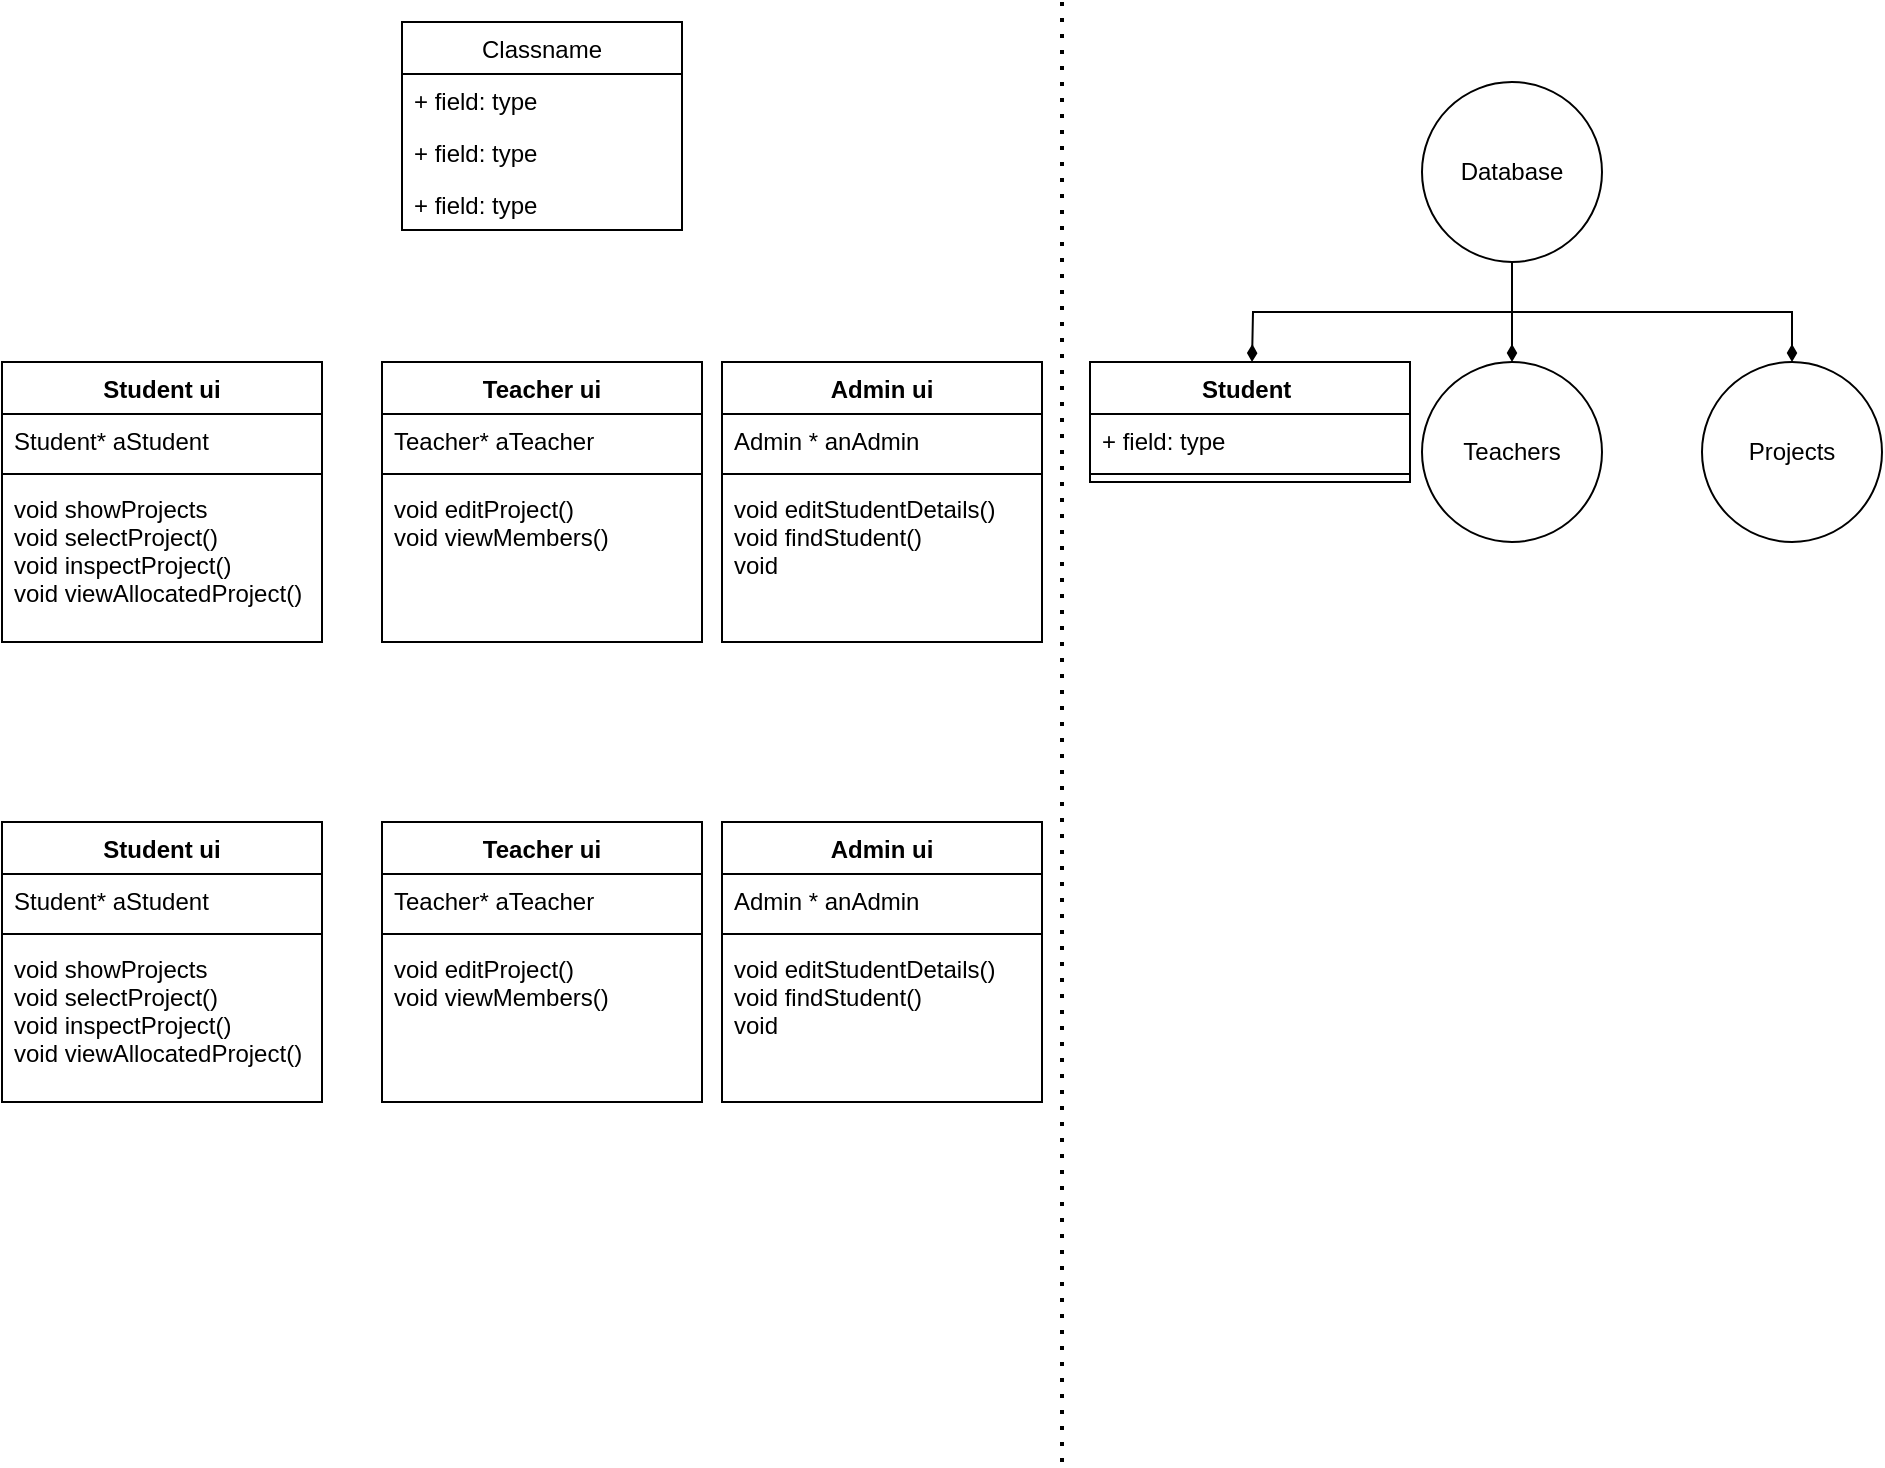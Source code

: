 <mxfile version="20.8.21" type="device"><diagram name="Page-1" id="2kKfXOonwc2UUbp3zuUh"><mxGraphModel dx="2261" dy="796" grid="1" gridSize="10" guides="1" tooltips="1" connect="1" arrows="1" fold="1" page="1" pageScale="1" pageWidth="827" pageHeight="1169" math="0" shadow="0"><root><mxCell id="0"/><mxCell id="1" parent="0"/><mxCell id="gY4Zzhv0Fi-jnLD5Jdes-37" style="edgeStyle=orthogonalEdgeStyle;rounded=0;orthogonalLoop=1;jettySize=auto;html=1;exitX=0.5;exitY=1;exitDx=0;exitDy=0;entryX=0.5;entryY=1;entryDx=0;entryDy=0;endArrow=diamondThin;endFill=1;endSize=12;" parent="1" target="gY4Zzhv0Fi-jnLD5Jdes-34" edge="1"><mxGeometry relative="1" as="geometry"><Array as="points"><mxPoint x="540" y="750"/><mxPoint x="190" y="750"/></Array><mxPoint x="540" y="550" as="sourcePoint"/></mxGeometry></mxCell><mxCell id="j2PaALO1Gbyi4h6pqhbA-13" style="edgeStyle=orthogonalEdgeStyle;rounded=0;orthogonalLoop=1;jettySize=auto;html=1;exitX=0.5;exitY=1;exitDx=0;exitDy=0;endArrow=diamondThin;endFill=1;" edge="1" parent="1" source="j2PaALO1Gbyi4h6pqhbA-10"><mxGeometry relative="1" as="geometry"><mxPoint x="495" y="190" as="targetPoint"/></mxGeometry></mxCell><mxCell id="j2PaALO1Gbyi4h6pqhbA-16" style="edgeStyle=orthogonalEdgeStyle;rounded=0;orthogonalLoop=1;jettySize=auto;html=1;exitX=0.5;exitY=1;exitDx=0;exitDy=0;entryX=0.5;entryY=0;entryDx=0;entryDy=0;endArrow=diamondThin;endFill=1;" edge="1" parent="1" source="j2PaALO1Gbyi4h6pqhbA-10" target="j2PaALO1Gbyi4h6pqhbA-14"><mxGeometry relative="1" as="geometry"/></mxCell><mxCell id="j2PaALO1Gbyi4h6pqhbA-17" style="edgeStyle=orthogonalEdgeStyle;rounded=0;orthogonalLoop=1;jettySize=auto;html=1;exitX=0.5;exitY=1;exitDx=0;exitDy=0;entryX=0.5;entryY=0;entryDx=0;entryDy=0;endArrow=diamondThin;endFill=1;" edge="1" parent="1" source="j2PaALO1Gbyi4h6pqhbA-10" target="j2PaALO1Gbyi4h6pqhbA-15"><mxGeometry relative="1" as="geometry"/></mxCell><mxCell id="j2PaALO1Gbyi4h6pqhbA-10" value="Database" style="ellipse;whiteSpace=wrap;html=1;aspect=fixed;" vertex="1" parent="1"><mxGeometry x="580" y="50" width="90" height="90" as="geometry"/></mxCell><mxCell id="j2PaALO1Gbyi4h6pqhbA-11" value="" style="endArrow=none;dashed=1;html=1;dashPattern=1 3;strokeWidth=2;rounded=0;" edge="1" parent="1"><mxGeometry width="50" height="50" relative="1" as="geometry"><mxPoint x="400" y="740" as="sourcePoint"/><mxPoint x="400" y="10" as="targetPoint"/></mxGeometry></mxCell><mxCell id="j2PaALO1Gbyi4h6pqhbA-14" value="Teachers" style="ellipse;whiteSpace=wrap;html=1;aspect=fixed;" vertex="1" parent="1"><mxGeometry x="580" y="190" width="90" height="90" as="geometry"/></mxCell><mxCell id="j2PaALO1Gbyi4h6pqhbA-15" value="Projects" style="ellipse;whiteSpace=wrap;html=1;aspect=fixed;" vertex="1" parent="1"><mxGeometry x="720" y="190" width="90" height="90" as="geometry"/></mxCell><mxCell id="j2PaALO1Gbyi4h6pqhbA-18" value="Student ui" style="swimlane;fontStyle=1;align=center;verticalAlign=top;childLayout=stackLayout;horizontal=1;startSize=26;horizontalStack=0;resizeParent=1;resizeParentMax=0;resizeLast=0;collapsible=1;marginBottom=0;" vertex="1" parent="1"><mxGeometry x="-130" y="190" width="160" height="140" as="geometry"/></mxCell><mxCell id="j2PaALO1Gbyi4h6pqhbA-19" value="Student* aStudent" style="text;strokeColor=none;fillColor=none;align=left;verticalAlign=top;spacingLeft=4;spacingRight=4;overflow=hidden;rotatable=0;points=[[0,0.5],[1,0.5]];portConstraint=eastwest;" vertex="1" parent="j2PaALO1Gbyi4h6pqhbA-18"><mxGeometry y="26" width="160" height="26" as="geometry"/></mxCell><mxCell id="j2PaALO1Gbyi4h6pqhbA-20" value="" style="line;strokeWidth=1;fillColor=none;align=left;verticalAlign=middle;spacingTop=-1;spacingLeft=3;spacingRight=3;rotatable=0;labelPosition=right;points=[];portConstraint=eastwest;strokeColor=inherit;" vertex="1" parent="j2PaALO1Gbyi4h6pqhbA-18"><mxGeometry y="52" width="160" height="8" as="geometry"/></mxCell><mxCell id="j2PaALO1Gbyi4h6pqhbA-21" value="void showProjects&#10;void selectProject()&#10;void inspectProject()&#10;void viewAllocatedProject()&#10;" style="text;strokeColor=none;fillColor=none;align=left;verticalAlign=top;spacingLeft=4;spacingRight=4;overflow=hidden;rotatable=0;points=[[0,0.5],[1,0.5]];portConstraint=eastwest;" vertex="1" parent="j2PaALO1Gbyi4h6pqhbA-18"><mxGeometry y="60" width="160" height="80" as="geometry"/></mxCell><mxCell id="j2PaALO1Gbyi4h6pqhbA-22" value="Student " style="swimlane;fontStyle=1;align=center;verticalAlign=top;childLayout=stackLayout;horizontal=1;startSize=26;horizontalStack=0;resizeParent=1;resizeParentMax=0;resizeLast=0;collapsible=1;marginBottom=0;" vertex="1" parent="1"><mxGeometry x="414" y="190" width="160" height="60" as="geometry"/></mxCell><mxCell id="j2PaALO1Gbyi4h6pqhbA-23" value="+ field: type" style="text;strokeColor=none;fillColor=none;align=left;verticalAlign=top;spacingLeft=4;spacingRight=4;overflow=hidden;rotatable=0;points=[[0,0.5],[1,0.5]];portConstraint=eastwest;" vertex="1" parent="j2PaALO1Gbyi4h6pqhbA-22"><mxGeometry y="26" width="160" height="26" as="geometry"/></mxCell><mxCell id="j2PaALO1Gbyi4h6pqhbA-24" value="" style="line;strokeWidth=1;fillColor=none;align=left;verticalAlign=middle;spacingTop=-1;spacingLeft=3;spacingRight=3;rotatable=0;labelPosition=right;points=[];portConstraint=eastwest;strokeColor=inherit;" vertex="1" parent="j2PaALO1Gbyi4h6pqhbA-22"><mxGeometry y="52" width="160" height="8" as="geometry"/></mxCell><mxCell id="j2PaALO1Gbyi4h6pqhbA-30" value="Teacher ui" style="swimlane;fontStyle=1;align=center;verticalAlign=top;childLayout=stackLayout;horizontal=1;startSize=26;horizontalStack=0;resizeParent=1;resizeParentMax=0;resizeLast=0;collapsible=1;marginBottom=0;" vertex="1" parent="1"><mxGeometry x="60" y="190" width="160" height="140" as="geometry"/></mxCell><mxCell id="j2PaALO1Gbyi4h6pqhbA-31" value="Teacher* aTeacher" style="text;strokeColor=none;fillColor=none;align=left;verticalAlign=top;spacingLeft=4;spacingRight=4;overflow=hidden;rotatable=0;points=[[0,0.5],[1,0.5]];portConstraint=eastwest;" vertex="1" parent="j2PaALO1Gbyi4h6pqhbA-30"><mxGeometry y="26" width="160" height="26" as="geometry"/></mxCell><mxCell id="j2PaALO1Gbyi4h6pqhbA-32" value="" style="line;strokeWidth=1;fillColor=none;align=left;verticalAlign=middle;spacingTop=-1;spacingLeft=3;spacingRight=3;rotatable=0;labelPosition=right;points=[];portConstraint=eastwest;strokeColor=inherit;" vertex="1" parent="j2PaALO1Gbyi4h6pqhbA-30"><mxGeometry y="52" width="160" height="8" as="geometry"/></mxCell><mxCell id="j2PaALO1Gbyi4h6pqhbA-33" value="void editProject()&#10;void viewMembers()" style="text;strokeColor=none;fillColor=none;align=left;verticalAlign=top;spacingLeft=4;spacingRight=4;overflow=hidden;rotatable=0;points=[[0,0.5],[1,0.5]];portConstraint=eastwest;" vertex="1" parent="j2PaALO1Gbyi4h6pqhbA-30"><mxGeometry y="60" width="160" height="80" as="geometry"/></mxCell><mxCell id="j2PaALO1Gbyi4h6pqhbA-34" value="Admin ui" style="swimlane;fontStyle=1;align=center;verticalAlign=top;childLayout=stackLayout;horizontal=1;startSize=26;horizontalStack=0;resizeParent=1;resizeParentMax=0;resizeLast=0;collapsible=1;marginBottom=0;" vertex="1" parent="1"><mxGeometry x="230" y="190" width="160" height="140" as="geometry"/></mxCell><mxCell id="j2PaALO1Gbyi4h6pqhbA-35" value="Admin * anAdmin" style="text;strokeColor=none;fillColor=none;align=left;verticalAlign=top;spacingLeft=4;spacingRight=4;overflow=hidden;rotatable=0;points=[[0,0.5],[1,0.5]];portConstraint=eastwest;" vertex="1" parent="j2PaALO1Gbyi4h6pqhbA-34"><mxGeometry y="26" width="160" height="26" as="geometry"/></mxCell><mxCell id="j2PaALO1Gbyi4h6pqhbA-36" value="" style="line;strokeWidth=1;fillColor=none;align=left;verticalAlign=middle;spacingTop=-1;spacingLeft=3;spacingRight=3;rotatable=0;labelPosition=right;points=[];portConstraint=eastwest;strokeColor=inherit;" vertex="1" parent="j2PaALO1Gbyi4h6pqhbA-34"><mxGeometry y="52" width="160" height="8" as="geometry"/></mxCell><mxCell id="j2PaALO1Gbyi4h6pqhbA-37" value="void editStudentDetails()&#10;void findStudent()&#10;void " style="text;strokeColor=none;fillColor=none;align=left;verticalAlign=top;spacingLeft=4;spacingRight=4;overflow=hidden;rotatable=0;points=[[0,0.5],[1,0.5]];portConstraint=eastwest;" vertex="1" parent="j2PaALO1Gbyi4h6pqhbA-34"><mxGeometry y="60" width="160" height="80" as="geometry"/></mxCell><mxCell id="j2PaALO1Gbyi4h6pqhbA-50" value="Student ui" style="swimlane;fontStyle=1;align=center;verticalAlign=top;childLayout=stackLayout;horizontal=1;startSize=26;horizontalStack=0;resizeParent=1;resizeParentMax=0;resizeLast=0;collapsible=1;marginBottom=0;" vertex="1" parent="1"><mxGeometry x="-130" y="420" width="160" height="140" as="geometry"/></mxCell><mxCell id="j2PaALO1Gbyi4h6pqhbA-51" value="Student* aStudent" style="text;strokeColor=none;fillColor=none;align=left;verticalAlign=top;spacingLeft=4;spacingRight=4;overflow=hidden;rotatable=0;points=[[0,0.5],[1,0.5]];portConstraint=eastwest;" vertex="1" parent="j2PaALO1Gbyi4h6pqhbA-50"><mxGeometry y="26" width="160" height="26" as="geometry"/></mxCell><mxCell id="j2PaALO1Gbyi4h6pqhbA-52" value="" style="line;strokeWidth=1;fillColor=none;align=left;verticalAlign=middle;spacingTop=-1;spacingLeft=3;spacingRight=3;rotatable=0;labelPosition=right;points=[];portConstraint=eastwest;strokeColor=inherit;" vertex="1" parent="j2PaALO1Gbyi4h6pqhbA-50"><mxGeometry y="52" width="160" height="8" as="geometry"/></mxCell><mxCell id="j2PaALO1Gbyi4h6pqhbA-53" value="void showProjects&#10;void selectProject()&#10;void inspectProject()&#10;void viewAllocatedProject()&#10;" style="text;strokeColor=none;fillColor=none;align=left;verticalAlign=top;spacingLeft=4;spacingRight=4;overflow=hidden;rotatable=0;points=[[0,0.5],[1,0.5]];portConstraint=eastwest;" vertex="1" parent="j2PaALO1Gbyi4h6pqhbA-50"><mxGeometry y="60" width="160" height="80" as="geometry"/></mxCell><mxCell id="j2PaALO1Gbyi4h6pqhbA-54" value="Teacher ui" style="swimlane;fontStyle=1;align=center;verticalAlign=top;childLayout=stackLayout;horizontal=1;startSize=26;horizontalStack=0;resizeParent=1;resizeParentMax=0;resizeLast=0;collapsible=1;marginBottom=0;" vertex="1" parent="1"><mxGeometry x="60" y="420" width="160" height="140" as="geometry"/></mxCell><mxCell id="j2PaALO1Gbyi4h6pqhbA-55" value="Teacher* aTeacher" style="text;strokeColor=none;fillColor=none;align=left;verticalAlign=top;spacingLeft=4;spacingRight=4;overflow=hidden;rotatable=0;points=[[0,0.5],[1,0.5]];portConstraint=eastwest;" vertex="1" parent="j2PaALO1Gbyi4h6pqhbA-54"><mxGeometry y="26" width="160" height="26" as="geometry"/></mxCell><mxCell id="j2PaALO1Gbyi4h6pqhbA-56" value="" style="line;strokeWidth=1;fillColor=none;align=left;verticalAlign=middle;spacingTop=-1;spacingLeft=3;spacingRight=3;rotatable=0;labelPosition=right;points=[];portConstraint=eastwest;strokeColor=inherit;" vertex="1" parent="j2PaALO1Gbyi4h6pqhbA-54"><mxGeometry y="52" width="160" height="8" as="geometry"/></mxCell><mxCell id="j2PaALO1Gbyi4h6pqhbA-57" value="void editProject()&#10;void viewMembers()" style="text;strokeColor=none;fillColor=none;align=left;verticalAlign=top;spacingLeft=4;spacingRight=4;overflow=hidden;rotatable=0;points=[[0,0.5],[1,0.5]];portConstraint=eastwest;" vertex="1" parent="j2PaALO1Gbyi4h6pqhbA-54"><mxGeometry y="60" width="160" height="80" as="geometry"/></mxCell><mxCell id="j2PaALO1Gbyi4h6pqhbA-58" value="Admin ui" style="swimlane;fontStyle=1;align=center;verticalAlign=top;childLayout=stackLayout;horizontal=1;startSize=26;horizontalStack=0;resizeParent=1;resizeParentMax=0;resizeLast=0;collapsible=1;marginBottom=0;" vertex="1" parent="1"><mxGeometry x="230" y="420" width="160" height="140" as="geometry"/></mxCell><mxCell id="j2PaALO1Gbyi4h6pqhbA-59" value="Admin * anAdmin" style="text;strokeColor=none;fillColor=none;align=left;verticalAlign=top;spacingLeft=4;spacingRight=4;overflow=hidden;rotatable=0;points=[[0,0.5],[1,0.5]];portConstraint=eastwest;" vertex="1" parent="j2PaALO1Gbyi4h6pqhbA-58"><mxGeometry y="26" width="160" height="26" as="geometry"/></mxCell><mxCell id="j2PaALO1Gbyi4h6pqhbA-60" value="" style="line;strokeWidth=1;fillColor=none;align=left;verticalAlign=middle;spacingTop=-1;spacingLeft=3;spacingRight=3;rotatable=0;labelPosition=right;points=[];portConstraint=eastwest;strokeColor=inherit;" vertex="1" parent="j2PaALO1Gbyi4h6pqhbA-58"><mxGeometry y="52" width="160" height="8" as="geometry"/></mxCell><mxCell id="j2PaALO1Gbyi4h6pqhbA-61" value="void editStudentDetails()&#10;void findStudent()&#10;void " style="text;strokeColor=none;fillColor=none;align=left;verticalAlign=top;spacingLeft=4;spacingRight=4;overflow=hidden;rotatable=0;points=[[0,0.5],[1,0.5]];portConstraint=eastwest;" vertex="1" parent="j2PaALO1Gbyi4h6pqhbA-58"><mxGeometry y="60" width="160" height="80" as="geometry"/></mxCell><mxCell id="j2PaALO1Gbyi4h6pqhbA-66" value="Classname" style="swimlane;fontStyle=0;childLayout=stackLayout;horizontal=1;startSize=26;fillColor=none;horizontalStack=0;resizeParent=1;resizeParentMax=0;resizeLast=0;collapsible=1;marginBottom=0;" vertex="1" parent="1"><mxGeometry x="70" y="20" width="140" height="104" as="geometry"/></mxCell><mxCell id="j2PaALO1Gbyi4h6pqhbA-67" value="+ field: type" style="text;strokeColor=none;fillColor=none;align=left;verticalAlign=top;spacingLeft=4;spacingRight=4;overflow=hidden;rotatable=0;points=[[0,0.5],[1,0.5]];portConstraint=eastwest;" vertex="1" parent="j2PaALO1Gbyi4h6pqhbA-66"><mxGeometry y="26" width="140" height="26" as="geometry"/></mxCell><mxCell id="j2PaALO1Gbyi4h6pqhbA-68" value="+ field: type" style="text;strokeColor=none;fillColor=none;align=left;verticalAlign=top;spacingLeft=4;spacingRight=4;overflow=hidden;rotatable=0;points=[[0,0.5],[1,0.5]];portConstraint=eastwest;" vertex="1" parent="j2PaALO1Gbyi4h6pqhbA-66"><mxGeometry y="52" width="140" height="26" as="geometry"/></mxCell><mxCell id="j2PaALO1Gbyi4h6pqhbA-69" value="+ field: type" style="text;strokeColor=none;fillColor=none;align=left;verticalAlign=top;spacingLeft=4;spacingRight=4;overflow=hidden;rotatable=0;points=[[0,0.5],[1,0.5]];portConstraint=eastwest;" vertex="1" parent="j2PaALO1Gbyi4h6pqhbA-66"><mxGeometry y="78" width="140" height="26" as="geometry"/></mxCell></root></mxGraphModel></diagram></mxfile>